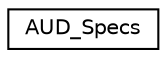 digraph G
{
  edge [fontname="Helvetica",fontsize="10",labelfontname="Helvetica",labelfontsize="10"];
  node [fontname="Helvetica",fontsize="10",shape=record];
  rankdir=LR;
  Node1 [label="AUD_Specs",height=0.2,width=0.4,color="black", fillcolor="white", style="filled",URL="$d7/da4/structAUD__Specs.html",tooltip="Specification of a sound source."];
}
